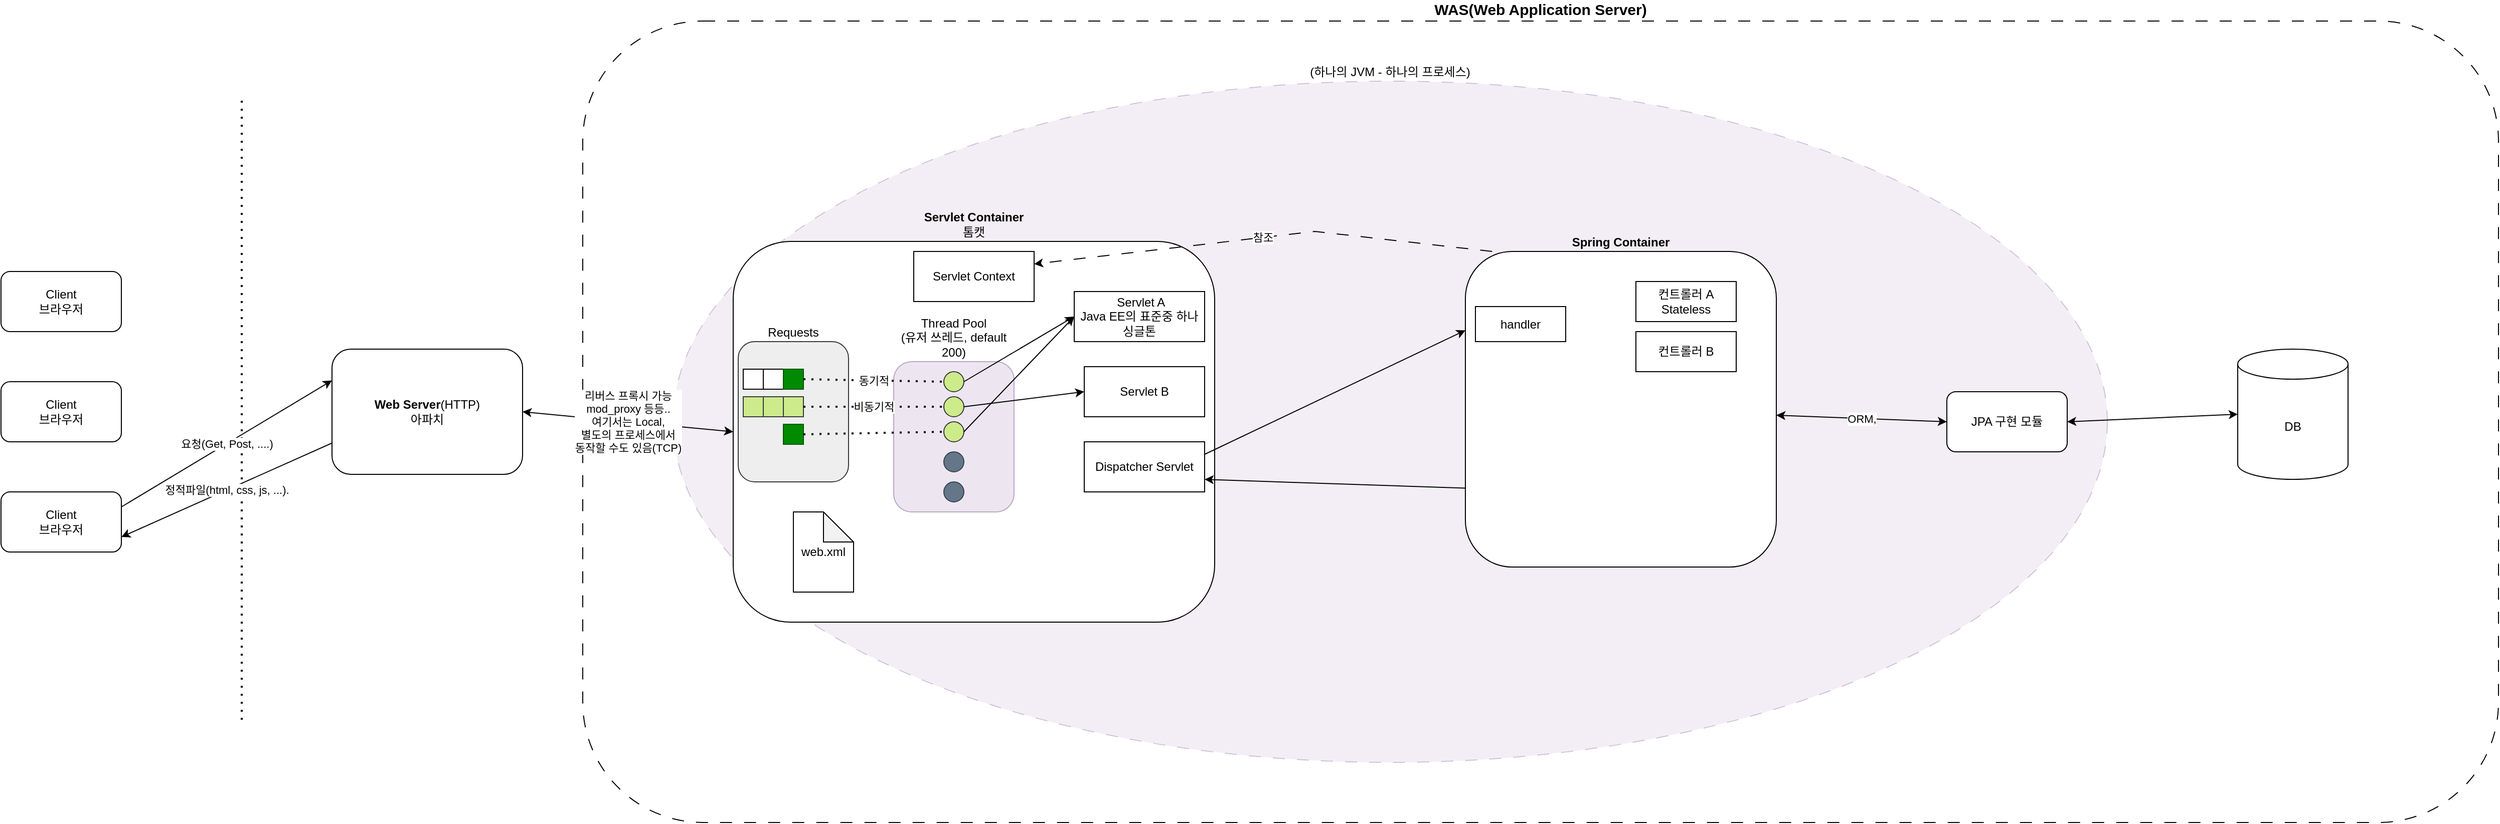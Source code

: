 <mxfile version="21.2.1" type="device">
  <diagram name="페이지-1" id="_ptc0Xfxyd8aRTRUFgxa">
    <mxGraphModel dx="1633" dy="1120" grid="1" gridSize="10" guides="1" tooltips="1" connect="1" arrows="1" fold="1" page="0" pageScale="1" pageWidth="827" pageHeight="1169" math="0" shadow="0">
      <root>
        <mxCell id="0" />
        <mxCell id="1" parent="0" />
        <mxCell id="2o2ikCS96blISOnsaz1u-7" value="WAS(Web Application Server)&lt;br&gt;" style="rounded=1;whiteSpace=wrap;html=1;labelPosition=center;verticalLabelPosition=top;align=center;verticalAlign=bottom;fontStyle=1;fontSize=15;dashed=1;dashPattern=12 12;fillColor=none;" vertex="1" parent="1">
          <mxGeometry x="300" y="-60" width="1910" height="800" as="geometry" />
        </mxCell>
        <mxCell id="2o2ikCS96blISOnsaz1u-25" value="(하나의 JVM - 하나의 프로세스)" style="ellipse;whiteSpace=wrap;html=1;fillColor=#e1d5e7;strokeColor=#9673a6;dashed=1;dashPattern=12 12;opacity=40;labelPosition=center;verticalLabelPosition=top;align=center;verticalAlign=bottom;" vertex="1" parent="1">
          <mxGeometry x="390" width="1430" height="680" as="geometry" />
        </mxCell>
        <mxCell id="2o2ikCS96blISOnsaz1u-1" value="&lt;b&gt;Web Server&lt;/b&gt;(HTTP)&lt;br&gt;아파치&lt;br&gt;" style="rounded=1;whiteSpace=wrap;html=1;" vertex="1" parent="1">
          <mxGeometry x="50" y="267.5" width="190" height="125" as="geometry" />
        </mxCell>
        <mxCell id="2o2ikCS96blISOnsaz1u-2" value="&lt;b&gt;Servlet Container&lt;br&gt;&lt;/b&gt;톰캣" style="rounded=1;whiteSpace=wrap;html=1;verticalAlign=bottom;labelPosition=center;verticalLabelPosition=top;align=center;" vertex="1" parent="1">
          <mxGeometry x="450" y="160" width="480" height="380" as="geometry" />
        </mxCell>
        <mxCell id="2o2ikCS96blISOnsaz1u-3" value="Client&lt;br&gt;브라우저" style="rounded=1;whiteSpace=wrap;html=1;" vertex="1" parent="1">
          <mxGeometry x="-280" y="190" width="120" height="60" as="geometry" />
        </mxCell>
        <mxCell id="2o2ikCS96blISOnsaz1u-4" value="Client&lt;br&gt;브라우저" style="rounded=1;whiteSpace=wrap;html=1;" vertex="1" parent="1">
          <mxGeometry x="-280" y="300" width="120" height="60" as="geometry" />
        </mxCell>
        <mxCell id="2o2ikCS96blISOnsaz1u-5" value="Client&lt;br&gt;브라우저" style="rounded=1;whiteSpace=wrap;html=1;" vertex="1" parent="1">
          <mxGeometry x="-280" y="410" width="120" height="60" as="geometry" />
        </mxCell>
        <mxCell id="2o2ikCS96blISOnsaz1u-6" value="" style="endArrow=none;dashed=1;html=1;dashPattern=1 3;strokeWidth=2;rounded=0;" edge="1" parent="1">
          <mxGeometry width="50" height="50" relative="1" as="geometry">
            <mxPoint x="-40" y="637.5" as="sourcePoint" />
            <mxPoint x="-40" y="17.5" as="targetPoint" />
          </mxGeometry>
        </mxCell>
        <mxCell id="2o2ikCS96blISOnsaz1u-8" value="리버스 프록시 가능&lt;br&gt;mod_proxy 등등..&lt;br&gt;여기서는 Local, &lt;br&gt;별도의 프로세스에서 &lt;br&gt;동작할 수도 있음(TCP)" style="endArrow=classic;startArrow=classic;html=1;rounded=0;entryX=0;entryY=0.5;entryDx=0;entryDy=0;exitX=1;exitY=0.5;exitDx=0;exitDy=0;" edge="1" parent="1" source="2o2ikCS96blISOnsaz1u-1" target="2o2ikCS96blISOnsaz1u-2">
          <mxGeometry width="50" height="50" relative="1" as="geometry">
            <mxPoint x="400" y="430" as="sourcePoint" />
            <mxPoint x="450" y="380" as="targetPoint" />
          </mxGeometry>
        </mxCell>
        <mxCell id="2o2ikCS96blISOnsaz1u-9" value="&lt;b&gt;Spring Container&lt;/b&gt;&lt;br&gt;" style="rounded=1;whiteSpace=wrap;html=1;verticalAlign=bottom;labelPosition=center;verticalLabelPosition=top;align=center;" vertex="1" parent="1">
          <mxGeometry x="1180" y="170" width="310" height="315" as="geometry" />
        </mxCell>
        <mxCell id="2o2ikCS96blISOnsaz1u-10" value="Dispatcher Servlet" style="rounded=0;whiteSpace=wrap;html=1;" vertex="1" parent="1">
          <mxGeometry x="800" y="360" width="120" height="50" as="geometry" />
        </mxCell>
        <mxCell id="2o2ikCS96blISOnsaz1u-11" value="Servlet B" style="rounded=0;whiteSpace=wrap;html=1;" vertex="1" parent="1">
          <mxGeometry x="800" y="285" width="120" height="50" as="geometry" />
        </mxCell>
        <mxCell id="2o2ikCS96blISOnsaz1u-12" value="&amp;nbsp;Servlet A&lt;br&gt;Java EE의 표준중 하나&lt;br&gt;싱글톤" style="rounded=0;whiteSpace=wrap;html=1;" vertex="1" parent="1">
          <mxGeometry x="790" y="210" width="130" height="50" as="geometry" />
        </mxCell>
        <mxCell id="2o2ikCS96blISOnsaz1u-13" value="" style="endArrow=classic;html=1;rounded=0;entryX=0;entryY=0.25;entryDx=0;entryDy=0;exitX=1;exitY=0.25;exitDx=0;exitDy=0;" edge="1" parent="1" source="2o2ikCS96blISOnsaz1u-10" target="2o2ikCS96blISOnsaz1u-9">
          <mxGeometry width="50" height="50" relative="1" as="geometry">
            <mxPoint x="690" y="410" as="sourcePoint" />
            <mxPoint x="740" y="360" as="targetPoint" />
          </mxGeometry>
        </mxCell>
        <mxCell id="2o2ikCS96blISOnsaz1u-14" value="" style="endArrow=classic;html=1;rounded=0;entryX=1;entryY=0.75;entryDx=0;entryDy=0;exitX=0;exitY=0.75;exitDx=0;exitDy=0;" edge="1" parent="1" source="2o2ikCS96blISOnsaz1u-9" target="2o2ikCS96blISOnsaz1u-10">
          <mxGeometry width="50" height="50" relative="1" as="geometry">
            <mxPoint x="700" y="378" as="sourcePoint" />
            <mxPoint x="950" y="283" as="targetPoint" />
          </mxGeometry>
        </mxCell>
        <mxCell id="2o2ikCS96blISOnsaz1u-15" value="Servlet Context" style="rounded=0;whiteSpace=wrap;html=1;" vertex="1" parent="1">
          <mxGeometry x="630" y="170" width="120" height="50" as="geometry" />
        </mxCell>
        <mxCell id="2o2ikCS96blISOnsaz1u-16" value="참조" style="endArrow=classic;html=1;rounded=0;entryX=1;entryY=0.25;entryDx=0;entryDy=0;dashed=1;dashPattern=12 12;exitX=0.086;exitY=0;exitDx=0;exitDy=0;exitPerimeter=0;" edge="1" parent="1" source="2o2ikCS96blISOnsaz1u-9" target="2o2ikCS96blISOnsaz1u-15">
          <mxGeometry width="50" height="50" relative="1" as="geometry">
            <mxPoint x="960" y="240" as="sourcePoint" />
            <mxPoint x="740" y="360" as="targetPoint" />
            <Array as="points">
              <mxPoint x="1030" y="150" />
            </Array>
          </mxGeometry>
        </mxCell>
        <mxCell id="2o2ikCS96blISOnsaz1u-17" value="web.xml" style="shape=note;whiteSpace=wrap;html=1;backgroundOutline=1;darkOpacity=0.05;" vertex="1" parent="1">
          <mxGeometry x="510" y="430" width="60" height="80" as="geometry" />
        </mxCell>
        <mxCell id="2o2ikCS96blISOnsaz1u-18" value="handler" style="rounded=0;whiteSpace=wrap;html=1;" vertex="1" parent="1">
          <mxGeometry x="1190" y="225" width="90" height="35" as="geometry" />
        </mxCell>
        <mxCell id="2o2ikCS96blISOnsaz1u-19" value="컨트롤러 A&lt;br&gt;Stateless" style="rounded=0;whiteSpace=wrap;html=1;" vertex="1" parent="1">
          <mxGeometry x="1350" y="200" width="100" height="40" as="geometry" />
        </mxCell>
        <mxCell id="2o2ikCS96blISOnsaz1u-20" value="컨트롤러 B" style="rounded=0;whiteSpace=wrap;html=1;" vertex="1" parent="1">
          <mxGeometry x="1350" y="250" width="100" height="40" as="geometry" />
        </mxCell>
        <mxCell id="2o2ikCS96blISOnsaz1u-22" value="정적파일(html, css, js, ...)." style="endArrow=classic;html=1;rounded=0;exitX=0;exitY=0.75;exitDx=0;exitDy=0;entryX=1;entryY=0.75;entryDx=0;entryDy=0;" edge="1" parent="1" source="2o2ikCS96blISOnsaz1u-1" target="2o2ikCS96blISOnsaz1u-5">
          <mxGeometry width="50" height="50" relative="1" as="geometry">
            <mxPoint x="390" y="380" as="sourcePoint" />
            <mxPoint x="-130" y="450" as="targetPoint" />
          </mxGeometry>
        </mxCell>
        <mxCell id="2o2ikCS96blISOnsaz1u-23" value="요청(Get, Post, ....)" style="endArrow=classic;html=1;rounded=0;entryX=0;entryY=0.25;entryDx=0;entryDy=0;exitX=1;exitY=0.25;exitDx=0;exitDy=0;" edge="1" parent="1" source="2o2ikCS96blISOnsaz1u-5" target="2o2ikCS96blISOnsaz1u-1">
          <mxGeometry width="50" height="50" relative="1" as="geometry">
            <mxPoint x="320" y="350" as="sourcePoint" />
            <mxPoint x="370" y="300" as="targetPoint" />
          </mxGeometry>
        </mxCell>
        <mxCell id="2o2ikCS96blISOnsaz1u-24" value="DB" style="shape=cylinder3;whiteSpace=wrap;html=1;boundedLbl=1;backgroundOutline=1;size=15;" vertex="1" parent="1">
          <mxGeometry x="1950" y="267.5" width="110" height="130" as="geometry" />
        </mxCell>
        <mxCell id="2o2ikCS96blISOnsaz1u-26" value="JPA 구현 모듈" style="rounded=1;whiteSpace=wrap;html=1;" vertex="1" parent="1">
          <mxGeometry x="1660" y="310" width="120" height="60" as="geometry" />
        </mxCell>
        <mxCell id="2o2ikCS96blISOnsaz1u-29" value="" style="endArrow=classic;startArrow=classic;html=1;rounded=0;entryX=0;entryY=0.5;entryDx=0;entryDy=0;entryPerimeter=0;exitX=1;exitY=0.5;exitDx=0;exitDy=0;" edge="1" parent="1" source="2o2ikCS96blISOnsaz1u-26" target="2o2ikCS96blISOnsaz1u-24">
          <mxGeometry width="50" height="50" relative="1" as="geometry">
            <mxPoint x="1320" y="390" as="sourcePoint" />
            <mxPoint x="1370" y="340" as="targetPoint" />
          </mxGeometry>
        </mxCell>
        <mxCell id="2o2ikCS96blISOnsaz1u-30" value="ORM," style="endArrow=classic;startArrow=classic;html=1;rounded=0;entryX=0;entryY=0.5;entryDx=0;entryDy=0;" edge="1" parent="1" source="2o2ikCS96blISOnsaz1u-9" target="2o2ikCS96blISOnsaz1u-26">
          <mxGeometry width="50" height="50" relative="1" as="geometry">
            <mxPoint x="1320" y="390" as="sourcePoint" />
            <mxPoint x="1370" y="340" as="targetPoint" />
          </mxGeometry>
        </mxCell>
        <mxCell id="2o2ikCS96blISOnsaz1u-39" value="" style="group" vertex="1" connectable="0" parent="1">
          <mxGeometry x="610" y="280" width="120" height="150" as="geometry" />
        </mxCell>
        <mxCell id="2o2ikCS96blISOnsaz1u-32" value="Thread Pool&lt;br&gt;(유저 쓰레드, default 200)" style="rounded=1;whiteSpace=wrap;html=1;labelPosition=center;verticalLabelPosition=top;align=center;verticalAlign=bottom;fillColor=#e1d5e7;strokeColor=#9673a6;opacity=60;" vertex="1" parent="2o2ikCS96blISOnsaz1u-39">
          <mxGeometry width="120" height="150" as="geometry" />
        </mxCell>
        <mxCell id="2o2ikCS96blISOnsaz1u-33" value="" style="ellipse;whiteSpace=wrap;html=1;aspect=fixed;fillColor=#cdeb8b;strokeColor=#36393d;" vertex="1" parent="2o2ikCS96blISOnsaz1u-39">
          <mxGeometry x="50" y="10" width="20" height="20" as="geometry" />
        </mxCell>
        <mxCell id="2o2ikCS96blISOnsaz1u-34" value="" style="ellipse;whiteSpace=wrap;html=1;aspect=fixed;fillColor=#cdeb8b;strokeColor=#36393d;" vertex="1" parent="2o2ikCS96blISOnsaz1u-39">
          <mxGeometry x="50" y="35" width="20" height="20" as="geometry" />
        </mxCell>
        <mxCell id="2o2ikCS96blISOnsaz1u-35" value="" style="ellipse;whiteSpace=wrap;html=1;aspect=fixed;fillColor=#cdeb8b;strokeColor=#36393d;" vertex="1" parent="2o2ikCS96blISOnsaz1u-39">
          <mxGeometry x="50" y="60" width="20" height="20" as="geometry" />
        </mxCell>
        <mxCell id="2o2ikCS96blISOnsaz1u-37" value="" style="ellipse;whiteSpace=wrap;html=1;aspect=fixed;fillColor=#647687;strokeColor=#314354;fontColor=#ffffff;" vertex="1" parent="2o2ikCS96blISOnsaz1u-39">
          <mxGeometry x="50" y="90" width="20" height="20" as="geometry" />
        </mxCell>
        <mxCell id="2o2ikCS96blISOnsaz1u-38" value="" style="ellipse;whiteSpace=wrap;html=1;aspect=fixed;fillColor=#647687;strokeColor=#314354;fontColor=#ffffff;" vertex="1" parent="2o2ikCS96blISOnsaz1u-39">
          <mxGeometry x="50" y="120" width="20" height="20" as="geometry" />
        </mxCell>
        <mxCell id="2o2ikCS96blISOnsaz1u-40" value="" style="endArrow=classic;html=1;rounded=0;entryX=0;entryY=0.5;entryDx=0;entryDy=0;exitX=1;exitY=0.5;exitDx=0;exitDy=0;" edge="1" parent="1" source="2o2ikCS96blISOnsaz1u-33" target="2o2ikCS96blISOnsaz1u-12">
          <mxGeometry width="50" height="50" relative="1" as="geometry">
            <mxPoint x="670" y="400" as="sourcePoint" />
            <mxPoint x="720" y="350" as="targetPoint" />
          </mxGeometry>
        </mxCell>
        <mxCell id="2o2ikCS96blISOnsaz1u-41" value="" style="endArrow=classic;html=1;rounded=0;entryX=0;entryY=0.5;entryDx=0;entryDy=0;exitX=1;exitY=0.5;exitDx=0;exitDy=0;" edge="1" parent="1" source="2o2ikCS96blISOnsaz1u-34" target="2o2ikCS96blISOnsaz1u-11">
          <mxGeometry width="50" height="50" relative="1" as="geometry">
            <mxPoint x="690" y="310" as="sourcePoint" />
            <mxPoint x="800" y="245" as="targetPoint" />
          </mxGeometry>
        </mxCell>
        <mxCell id="2o2ikCS96blISOnsaz1u-42" value="" style="endArrow=classic;html=1;rounded=0;entryX=0;entryY=0.5;entryDx=0;entryDy=0;exitX=1;exitY=0.5;exitDx=0;exitDy=0;" edge="1" parent="1" source="2o2ikCS96blISOnsaz1u-35" target="2o2ikCS96blISOnsaz1u-12">
          <mxGeometry width="50" height="50" relative="1" as="geometry">
            <mxPoint x="700" y="320" as="sourcePoint" />
            <mxPoint x="810" y="255" as="targetPoint" />
          </mxGeometry>
        </mxCell>
        <mxCell id="2o2ikCS96blISOnsaz1u-50" value="Requests&#xa;" style="group" vertex="1" connectable="0" parent="1">
          <mxGeometry x="455" y="257.5" width="110" height="142.5" as="geometry" />
        </mxCell>
        <mxCell id="2o2ikCS96blISOnsaz1u-60" value="Requests" style="group;labelPosition=center;verticalLabelPosition=top;align=center;verticalAlign=bottom;" vertex="1" connectable="0" parent="2o2ikCS96blISOnsaz1u-50">
          <mxGeometry y="2.5" width="110" height="140" as="geometry" />
        </mxCell>
        <mxCell id="2o2ikCS96blISOnsaz1u-49" value="" style="rounded=1;whiteSpace=wrap;html=1;fillColor=#eeeeee;strokeColor=#36393d;labelPosition=center;verticalLabelPosition=top;align=center;verticalAlign=bottom;" vertex="1" parent="2o2ikCS96blISOnsaz1u-60">
          <mxGeometry width="110" height="140" as="geometry" />
        </mxCell>
        <mxCell id="2o2ikCS96blISOnsaz1u-43" value="" style="whiteSpace=wrap;html=1;aspect=fixed;" vertex="1" parent="2o2ikCS96blISOnsaz1u-60">
          <mxGeometry x="5" y="27.5" width="20" height="20" as="geometry" />
        </mxCell>
        <mxCell id="2o2ikCS96blISOnsaz1u-44" value="" style="whiteSpace=wrap;html=1;aspect=fixed;" vertex="1" parent="2o2ikCS96blISOnsaz1u-60">
          <mxGeometry x="25" y="27.5" width="20" height="20" as="geometry" />
        </mxCell>
        <mxCell id="2o2ikCS96blISOnsaz1u-45" value="" style="whiteSpace=wrap;html=1;aspect=fixed;fillColor=#008a00;strokeColor=#005700;fontColor=#ffffff;" vertex="1" parent="2o2ikCS96blISOnsaz1u-60">
          <mxGeometry x="45" y="27.5" width="20" height="20" as="geometry" />
        </mxCell>
        <mxCell id="2o2ikCS96blISOnsaz1u-46" value="" style="whiteSpace=wrap;html=1;aspect=fixed;fillColor=#cdeb8b;strokeColor=#36393d;" vertex="1" parent="2o2ikCS96blISOnsaz1u-60">
          <mxGeometry x="45" y="55" width="20" height="20" as="geometry" />
        </mxCell>
        <mxCell id="2o2ikCS96blISOnsaz1u-47" value="" style="whiteSpace=wrap;html=1;aspect=fixed;fillColor=#008a00;strokeColor=#005700;fontColor=#ffffff;" vertex="1" parent="2o2ikCS96blISOnsaz1u-60">
          <mxGeometry x="45" y="82.5" width="20" height="20" as="geometry" />
        </mxCell>
        <mxCell id="2o2ikCS96blISOnsaz1u-58" value="" style="whiteSpace=wrap;html=1;aspect=fixed;fillColor=#cdeb8b;strokeColor=#36393d;" vertex="1" parent="2o2ikCS96blISOnsaz1u-60">
          <mxGeometry x="5" y="55" width="20" height="20" as="geometry" />
        </mxCell>
        <mxCell id="2o2ikCS96blISOnsaz1u-59" value="" style="whiteSpace=wrap;html=1;aspect=fixed;fillColor=#cdeb8b;strokeColor=#36393d;" vertex="1" parent="2o2ikCS96blISOnsaz1u-60">
          <mxGeometry x="25" y="55" width="20" height="20" as="geometry" />
        </mxCell>
        <mxCell id="2o2ikCS96blISOnsaz1u-55" value="" style="endArrow=none;dashed=1;html=1;dashPattern=1 3;strokeWidth=2;rounded=0;entryX=0;entryY=0.5;entryDx=0;entryDy=0;exitX=1;exitY=0.5;exitDx=0;exitDy=0;" edge="1" parent="1" source="2o2ikCS96blISOnsaz1u-47" target="2o2ikCS96blISOnsaz1u-35">
          <mxGeometry width="50" height="50" relative="1" as="geometry">
            <mxPoint x="610" y="430" as="sourcePoint" />
            <mxPoint x="660" y="380" as="targetPoint" />
          </mxGeometry>
        </mxCell>
        <mxCell id="2o2ikCS96blISOnsaz1u-56" value="비동기적" style="endArrow=none;dashed=1;html=1;dashPattern=1 3;strokeWidth=2;rounded=0;entryX=0;entryY=0.5;entryDx=0;entryDy=0;exitX=1;exitY=0.5;exitDx=0;exitDy=0;" edge="1" parent="1" source="2o2ikCS96blISOnsaz1u-46" target="2o2ikCS96blISOnsaz1u-34">
          <mxGeometry width="50" height="50" relative="1" as="geometry">
            <mxPoint x="530" y="360" as="sourcePoint" />
            <mxPoint x="670" y="360" as="targetPoint" />
          </mxGeometry>
        </mxCell>
        <mxCell id="2o2ikCS96blISOnsaz1u-57" value="동기적" style="endArrow=none;dashed=1;html=1;dashPattern=1 3;strokeWidth=2;rounded=0;entryX=0;entryY=0.5;entryDx=0;entryDy=0;exitX=1;exitY=0.5;exitDx=0;exitDy=0;" edge="1" parent="1" source="2o2ikCS96blISOnsaz1u-45" target="2o2ikCS96blISOnsaz1u-33">
          <mxGeometry width="50" height="50" relative="1" as="geometry">
            <mxPoint x="540" y="370" as="sourcePoint" />
            <mxPoint x="680" y="370" as="targetPoint" />
          </mxGeometry>
        </mxCell>
      </root>
    </mxGraphModel>
  </diagram>
</mxfile>
